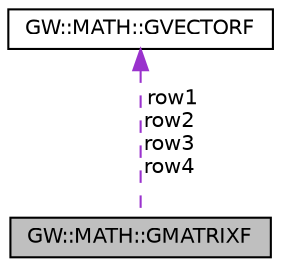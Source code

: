 digraph "GW::MATH::GMATRIXF"
{
  edge [fontname="Helvetica",fontsize="10",labelfontname="Helvetica",labelfontsize="10"];
  node [fontname="Helvetica",fontsize="10",shape=record];
  Node1 [label="GW::MATH::GMATRIXF",height=0.2,width=0.4,color="black", fillcolor="grey75", style="filled", fontcolor="black"];
  Node2 -> Node1 [dir="back",color="darkorchid3",fontsize="10",style="dashed",label=" row1\nrow2\nrow3\nrow4" ];
  Node2 [label="GW::MATH::GVECTORF",height=0.2,width=0.4,color="black", fillcolor="white", style="filled",URL="$structGW_1_1MATH_1_1GVECTORF.html",tooltip="To hold all math structs and variables. "];
}
